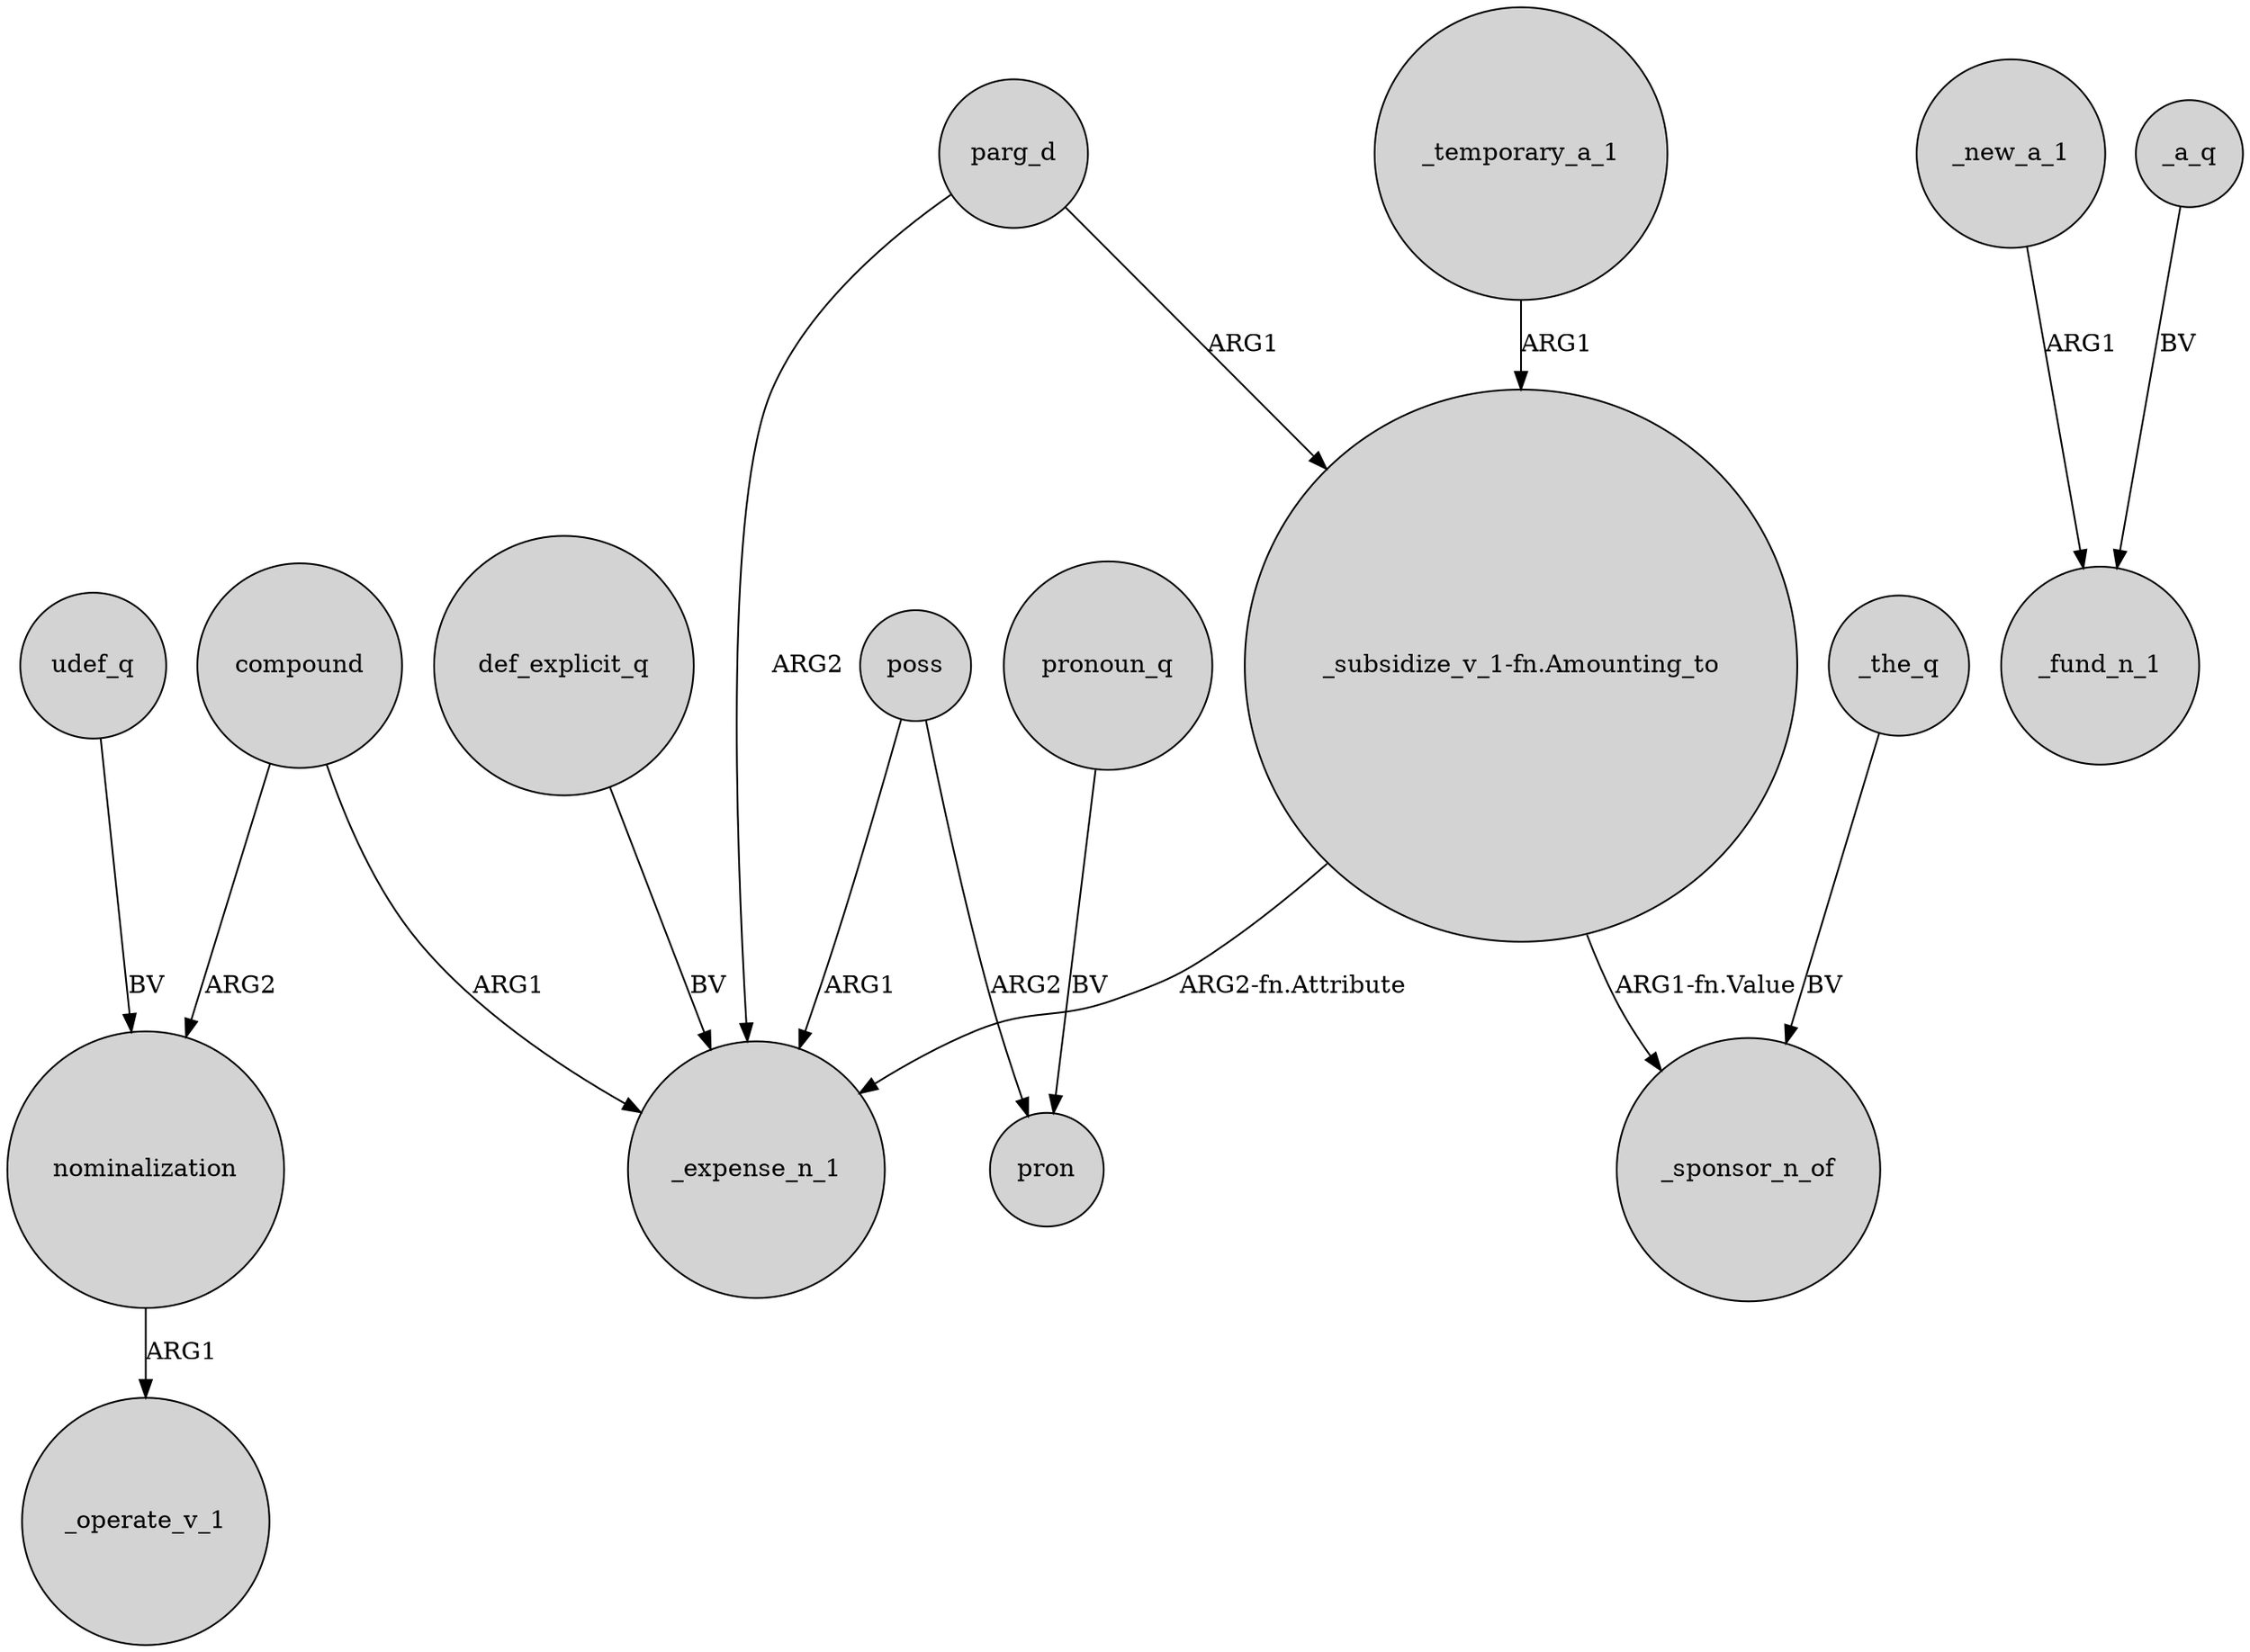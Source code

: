 digraph {
	node [shape=circle style=filled]
	nominalization -> _operate_v_1 [label=ARG1]
	_the_q -> _sponsor_n_of [label=BV]
	_new_a_1 -> _fund_n_1 [label=ARG1]
	compound -> _expense_n_1 [label=ARG1]
	_a_q -> _fund_n_1 [label=BV]
	poss -> _expense_n_1 [label=ARG1]
	"_subsidize_v_1-fn.Amounting_to" -> _sponsor_n_of [label="ARG1-fn.Value"]
	parg_d -> "_subsidize_v_1-fn.Amounting_to" [label=ARG1]
	compound -> nominalization [label=ARG2]
	pronoun_q -> pron [label=BV]
	parg_d -> _expense_n_1 [label=ARG2]
	"_subsidize_v_1-fn.Amounting_to" -> _expense_n_1 [label="ARG2-fn.Attribute"]
	poss -> pron [label=ARG2]
	udef_q -> nominalization [label=BV]
	_temporary_a_1 -> "_subsidize_v_1-fn.Amounting_to" [label=ARG1]
	def_explicit_q -> _expense_n_1 [label=BV]
}
